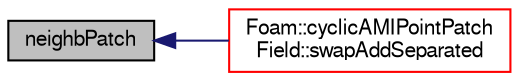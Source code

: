 digraph "neighbPatch"
{
  bgcolor="transparent";
  edge [fontname="FreeSans",fontsize="10",labelfontname="FreeSans",labelfontsize="10"];
  node [fontname="FreeSans",fontsize="10",shape=record];
  rankdir="LR";
  Node89 [label="neighbPatch",height=0.2,width=0.4,color="black", fillcolor="grey75", style="filled", fontcolor="black"];
  Node89 -> Node90 [dir="back",color="midnightblue",fontsize="10",style="solid",fontname="FreeSans"];
  Node90 [label="Foam::cyclicAMIPointPatch\lField::swapAddSeparated",height=0.2,width=0.4,color="red",URL="$a24942.html#a3aae157a027e0aa964e285d768f7ec86",tooltip="Complete swap of patch point values and add to local values. "];
}
